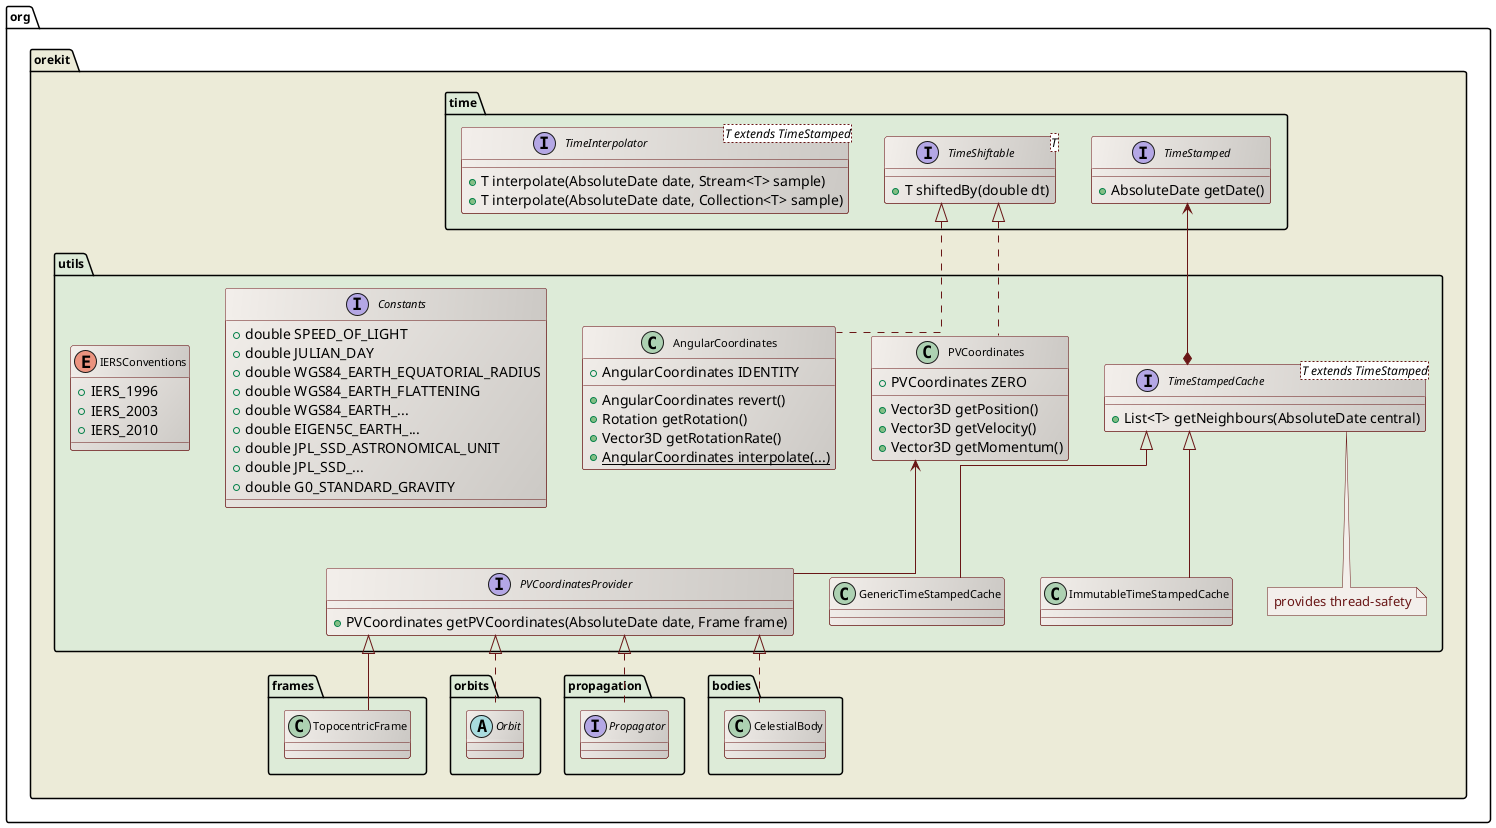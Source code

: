 ' Copyright 2002-2024 CS GROUP
' Licensed to CS GROUP (CS) under one or more
' contributor license agreements.  See the NOTICE file distributed with
' this work for additional information regarding copyright ownership.
' CS licenses this file to You under the Apache License, Version 2.0
' (the "License"); you may not use this file except in compliance with
' the License.  You may obtain a copy of the License at
'
'   http://www.apache.org/licenses/LICENSE-2.0
'
' Unless required by applicable law or agreed to in writing, software
' distributed under the License is distributed on an "AS IS" BASIS,
' WITHOUT WARRANTIES OR CONDITIONS OF ANY KIND, either express or implied.
' See the License for the specific language governing permissions and
' limitations under the License.
 
@startuml

  skinparam svek                  true
  skinparam ClassBackgroundColor  #F3EFEB/CCC9C5
  skinparam ClassArrowColor       #691616
  skinparam ClassBorderColor      #691616
  skinparam NoteBackgroundColor   #F3EFEB
  skinparam NoteBorderColor       #691616
  skinparam NoteFontColor         #691616
  skinparam ClassFontSize         11
  skinparam PackageFontSize       12
  skinparam linetype              ortho

  package org.orekit #ECEBD8 {

    package time #DDEBD8 {
      interface TimeStamped {
        +AbsoluteDate getDate()
      }
      interface "TimeShiftable<T>" as TimeShiftable_T_ {
        +T shiftedBy(double dt)
      }
      interface "TimeInterpolator<T extends TimeStamped>" as TimeInterpolable_T_ {
        +T interpolate(AbsoluteDate date, Stream<T> sample)
        +T interpolate(AbsoluteDate date, Collection<T> sample)
      }
    }

    package utils #DDEBD8 {

      interface "TimeStampedCache<T extends TimeStamped>" as TimeStamptedCache_T_ {
        +List<T> getNeighbours(AbsoluteDate central)
      }
      note bottom
        provides thread-safety
      end note
      TimeStamped <--* TimeStamptedCache_T_
       TimeStamptedCache_T_ <|-- GenericTimeStampedCache
       TimeStamptedCache_T_ <|-- ImmutableTimeStampedCache

      class PVCoordinates {
        +PVCoordinates ZERO
        +Vector3D getPosition()
        +Vector3D getVelocity()
        +Vector3D getMomentum()
      }

      interface PVCoordinatesProvider {
        +PVCoordinates getPVCoordinates(AbsoluteDate date, Frame frame)
      }

      class AngularCoordinates {
        +AngularCoordinates IDENTITY
        +AngularCoordinates revert()
        +Rotation getRotation()
        +Vector3D getRotationRate()
        +{static} AngularCoordinates interpolate(...)
      }

      PVCoordinatesProvider -up-> PVCoordinates
      TimeShiftable_T_      <|..  PVCoordinates
      TimeShiftable_T_      <|..  AngularCoordinates

      interface Constants {
        +double SPEED_OF_LIGHT
        +double JULIAN_DAY
        +double WGS84_EARTH_EQUATORIAL_RADIUS
        +double WGS84_EARTH_FLATTENING
        +double WGS84_EARTH_...
        +double EIGEN5C_EARTH_...
        +double JPL_SSD_ASTRONOMICAL_UNIT
        +double JPL_SSD_...
        +double G0_STANDARD_GRAVITY
      }

      enum IERSConventions {
        +IERS_1996
        +IERS_2003
        +IERS_2010
      }

    }

    package frames #DDEBD8 {
      class TopocentricFrame
      PVCoordinatesProvider <|-- TopocentricFrame
   }

    package orbits #DDEBD8 {
      abstract class Orbit
      PVCoordinatesProvider <|.. Orbit
    }

    package propagation #DDEBD8 {
      interface Propagator
      PVCoordinatesProvider <|.. Propagator
    }

    package bodies #DDEBD8 {
      class CelestialBody
      PVCoordinatesProvider <|.. CelestialBody
    }

 }

@enduml
